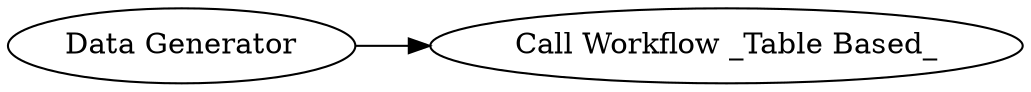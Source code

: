 digraph {
	1 -> 2
	1 [label="Data Generator"]
	2 [label="Call Workflow _Table Based_"]
	rankdir=LR
}
